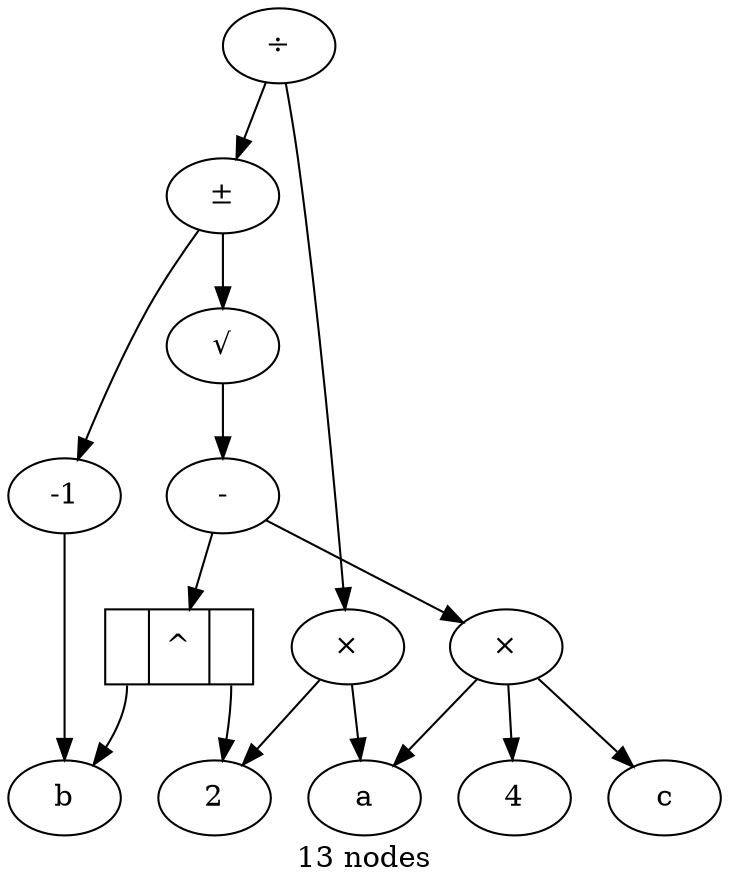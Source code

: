 strict digraph quadFormula {
label="13 nodes";
uminus [label="-1"];
pm [label="&plusmn;"];
sqrt [label="&radic;"];
pow [label="^"];
minus [label="-"];
four [label="4"];
mult1 [label="&times;"];
div [label="&divide;"];
two [label="2"];
mult2 [label="&times;"];
pow [shape=record, label="<pow0> | ^ | <pow1>"];
b [label="b"];
a [label="a"];
c [label="c"];
div -> {pm, mult2};
pm -> {uminus, sqrt};
uminus -> b;
sqrt -> minus;
minus -> {pow, mult1};
pow:pow0 -> b;
pow:pow1 -> two;
mult1 -> {four, a, c};
mult2 -> {two, a};
}